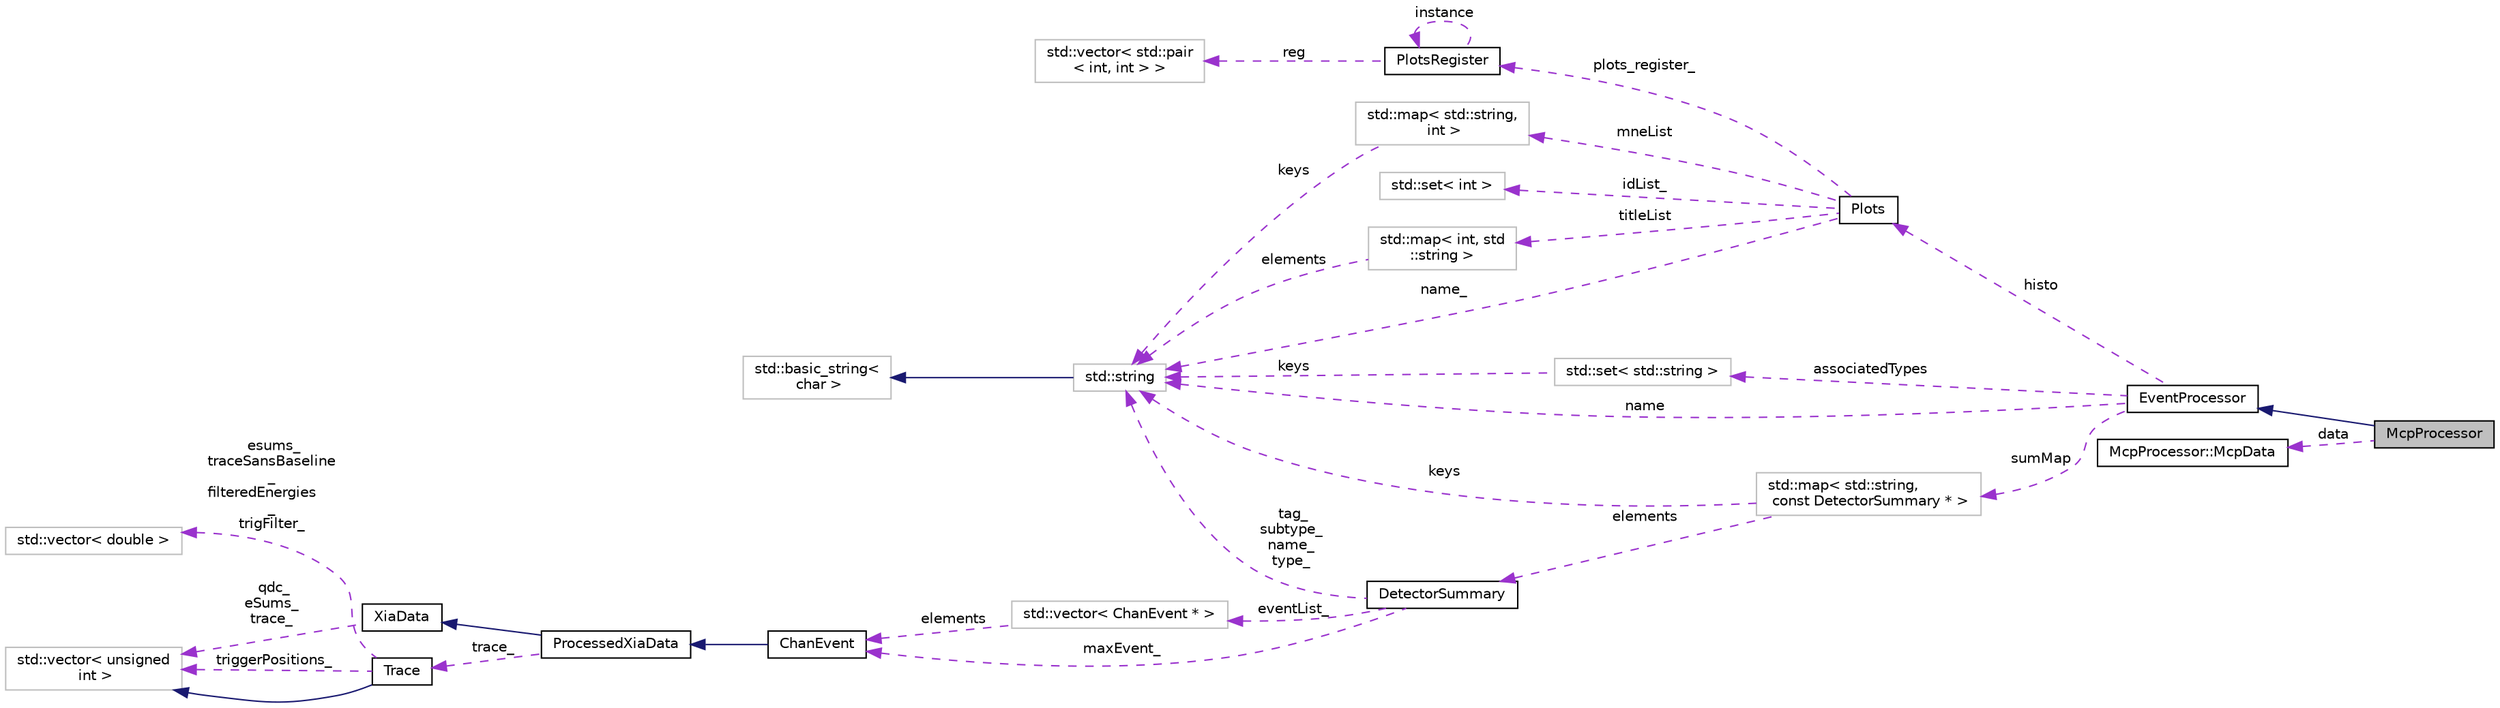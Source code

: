 digraph "McpProcessor"
{
  edge [fontname="Helvetica",fontsize="10",labelfontname="Helvetica",labelfontsize="10"];
  node [fontname="Helvetica",fontsize="10",shape=record];
  rankdir="LR";
  Node1 [label="McpProcessor",height=0.2,width=0.4,color="black", fillcolor="grey75", style="filled", fontcolor="black"];
  Node2 -> Node1 [dir="back",color="midnightblue",fontsize="10",style="solid",fontname="Helvetica"];
  Node2 [label="EventProcessor",height=0.2,width=0.4,color="black", fillcolor="white", style="filled",URL="$d6/d65/class_event_processor.html",tooltip="Class to handle event processing. "];
  Node3 -> Node2 [dir="back",color="darkorchid3",fontsize="10",style="dashed",label=" associatedTypes" ,fontname="Helvetica"];
  Node3 [label="std::set\< std::string \>",height=0.2,width=0.4,color="grey75", fillcolor="white", style="filled"];
  Node4 -> Node3 [dir="back",color="darkorchid3",fontsize="10",style="dashed",label=" keys" ,fontname="Helvetica"];
  Node4 [label="std::string",height=0.2,width=0.4,color="grey75", fillcolor="white", style="filled",tooltip="STL class. "];
  Node5 -> Node4 [dir="back",color="midnightblue",fontsize="10",style="solid",fontname="Helvetica"];
  Node5 [label="std::basic_string\<\l char \>",height=0.2,width=0.4,color="grey75", fillcolor="white", style="filled",tooltip="STL class. "];
  Node4 -> Node2 [dir="back",color="darkorchid3",fontsize="10",style="dashed",label=" name" ,fontname="Helvetica"];
  Node6 -> Node2 [dir="back",color="darkorchid3",fontsize="10",style="dashed",label=" sumMap" ,fontname="Helvetica"];
  Node6 [label="std::map\< std::string,\l const DetectorSummary * \>",height=0.2,width=0.4,color="grey75", fillcolor="white", style="filled"];
  Node7 -> Node6 [dir="back",color="darkorchid3",fontsize="10",style="dashed",label=" elements" ,fontname="Helvetica"];
  Node7 [label="DetectorSummary",height=0.2,width=0.4,color="black", fillcolor="white", style="filled",URL="$da/d8d/class_detector_summary.html"];
  Node8 -> Node7 [dir="back",color="darkorchid3",fontsize="10",style="dashed",label=" maxEvent_" ,fontname="Helvetica"];
  Node8 [label="ChanEvent",height=0.2,width=0.4,color="black", fillcolor="white", style="filled",URL="$d5/d91/class_chan_event.html",tooltip="A channel event. "];
  Node9 -> Node8 [dir="back",color="midnightblue",fontsize="10",style="solid",fontname="Helvetica"];
  Node9 [label="ProcessedXiaData",height=0.2,width=0.4,color="black", fillcolor="white", style="filled",URL="$df/d3c/class_processed_xia_data.html"];
  Node10 -> Node9 [dir="back",color="midnightblue",fontsize="10",style="solid",fontname="Helvetica"];
  Node10 [label="XiaData",height=0.2,width=0.4,color="black", fillcolor="white", style="filled",URL="$d2/ddd/class_xia_data.html",tooltip="A pixie16 channel event. "];
  Node11 -> Node10 [dir="back",color="darkorchid3",fontsize="10",style="dashed",label=" qdc_\neSums_\ntrace_" ,fontname="Helvetica"];
  Node11 [label="std::vector\< unsigned\l int \>",height=0.2,width=0.4,color="grey75", fillcolor="white", style="filled"];
  Node12 -> Node9 [dir="back",color="darkorchid3",fontsize="10",style="dashed",label=" trace_" ,fontname="Helvetica"];
  Node12 [label="Trace",height=0.2,width=0.4,color="black", fillcolor="white", style="filled",URL="$dd/db7/class_trace.html",tooltip="This defines a more extensible implementation of a digitized trace. The class is derived from a vecto..."];
  Node11 -> Node12 [dir="back",color="midnightblue",fontsize="10",style="solid",fontname="Helvetica"];
  Node11 -> Node12 [dir="back",color="darkorchid3",fontsize="10",style="dashed",label=" triggerPositions_" ,fontname="Helvetica"];
  Node13 -> Node12 [dir="back",color="darkorchid3",fontsize="10",style="dashed",label=" esums_\ntraceSansBaseline\l_\nfilteredEnergies\l_\ntrigFilter_" ,fontname="Helvetica"];
  Node13 [label="std::vector\< double \>",height=0.2,width=0.4,color="grey75", fillcolor="white", style="filled"];
  Node14 -> Node7 [dir="back",color="darkorchid3",fontsize="10",style="dashed",label=" eventList_" ,fontname="Helvetica"];
  Node14 [label="std::vector\< ChanEvent * \>",height=0.2,width=0.4,color="grey75", fillcolor="white", style="filled"];
  Node8 -> Node14 [dir="back",color="darkorchid3",fontsize="10",style="dashed",label=" elements" ,fontname="Helvetica"];
  Node4 -> Node7 [dir="back",color="darkorchid3",fontsize="10",style="dashed",label=" tag_\nsubtype_\nname_\ntype_" ,fontname="Helvetica"];
  Node4 -> Node6 [dir="back",color="darkorchid3",fontsize="10",style="dashed",label=" keys" ,fontname="Helvetica"];
  Node15 -> Node2 [dir="back",color="darkorchid3",fontsize="10",style="dashed",label=" histo" ,fontname="Helvetica"];
  Node15 [label="Plots",height=0.2,width=0.4,color="black", fillcolor="white", style="filled",URL="$d7/d8b/class_plots.html",tooltip="Holds pointers to all Histograms. "];
  Node16 -> Node15 [dir="back",color="darkorchid3",fontsize="10",style="dashed",label=" mneList" ,fontname="Helvetica"];
  Node16 [label="std::map\< std::string,\l int \>",height=0.2,width=0.4,color="grey75", fillcolor="white", style="filled"];
  Node4 -> Node16 [dir="back",color="darkorchid3",fontsize="10",style="dashed",label=" keys" ,fontname="Helvetica"];
  Node17 -> Node15 [dir="back",color="darkorchid3",fontsize="10",style="dashed",label=" plots_register_" ,fontname="Helvetica"];
  Node17 [label="PlotsRegister",height=0.2,width=0.4,color="black", fillcolor="white", style="filled",URL="$d7/d6e/class_plots_register.html",tooltip="Holds ranges and offsets of all plots. Singleton class. "];
  Node17 -> Node17 [dir="back",color="darkorchid3",fontsize="10",style="dashed",label=" instance" ,fontname="Helvetica"];
  Node18 -> Node17 [dir="back",color="darkorchid3",fontsize="10",style="dashed",label=" reg" ,fontname="Helvetica"];
  Node18 [label="std::vector\< std::pair\l\< int, int \> \>",height=0.2,width=0.4,color="grey75", fillcolor="white", style="filled"];
  Node19 -> Node15 [dir="back",color="darkorchid3",fontsize="10",style="dashed",label=" idList_" ,fontname="Helvetica"];
  Node19 [label="std::set\< int \>",height=0.2,width=0.4,color="grey75", fillcolor="white", style="filled"];
  Node4 -> Node15 [dir="back",color="darkorchid3",fontsize="10",style="dashed",label=" name_" ,fontname="Helvetica"];
  Node20 -> Node15 [dir="back",color="darkorchid3",fontsize="10",style="dashed",label=" titleList" ,fontname="Helvetica"];
  Node20 [label="std::map\< int, std\l::string \>",height=0.2,width=0.4,color="grey75", fillcolor="white", style="filled"];
  Node4 -> Node20 [dir="back",color="darkorchid3",fontsize="10",style="dashed",label=" elements" ,fontname="Helvetica"];
  Node21 -> Node1 [dir="back",color="darkorchid3",fontsize="10",style="dashed",label=" data" ,fontname="Helvetica"];
  Node21 [label="McpProcessor::McpData",height=0.2,width=0.4,color="black", fillcolor="white", style="filled",URL="$d8/d24/struct_mcp_processor_1_1_mcp_data.html",tooltip="Data structure to hold MCP data. "];
}
